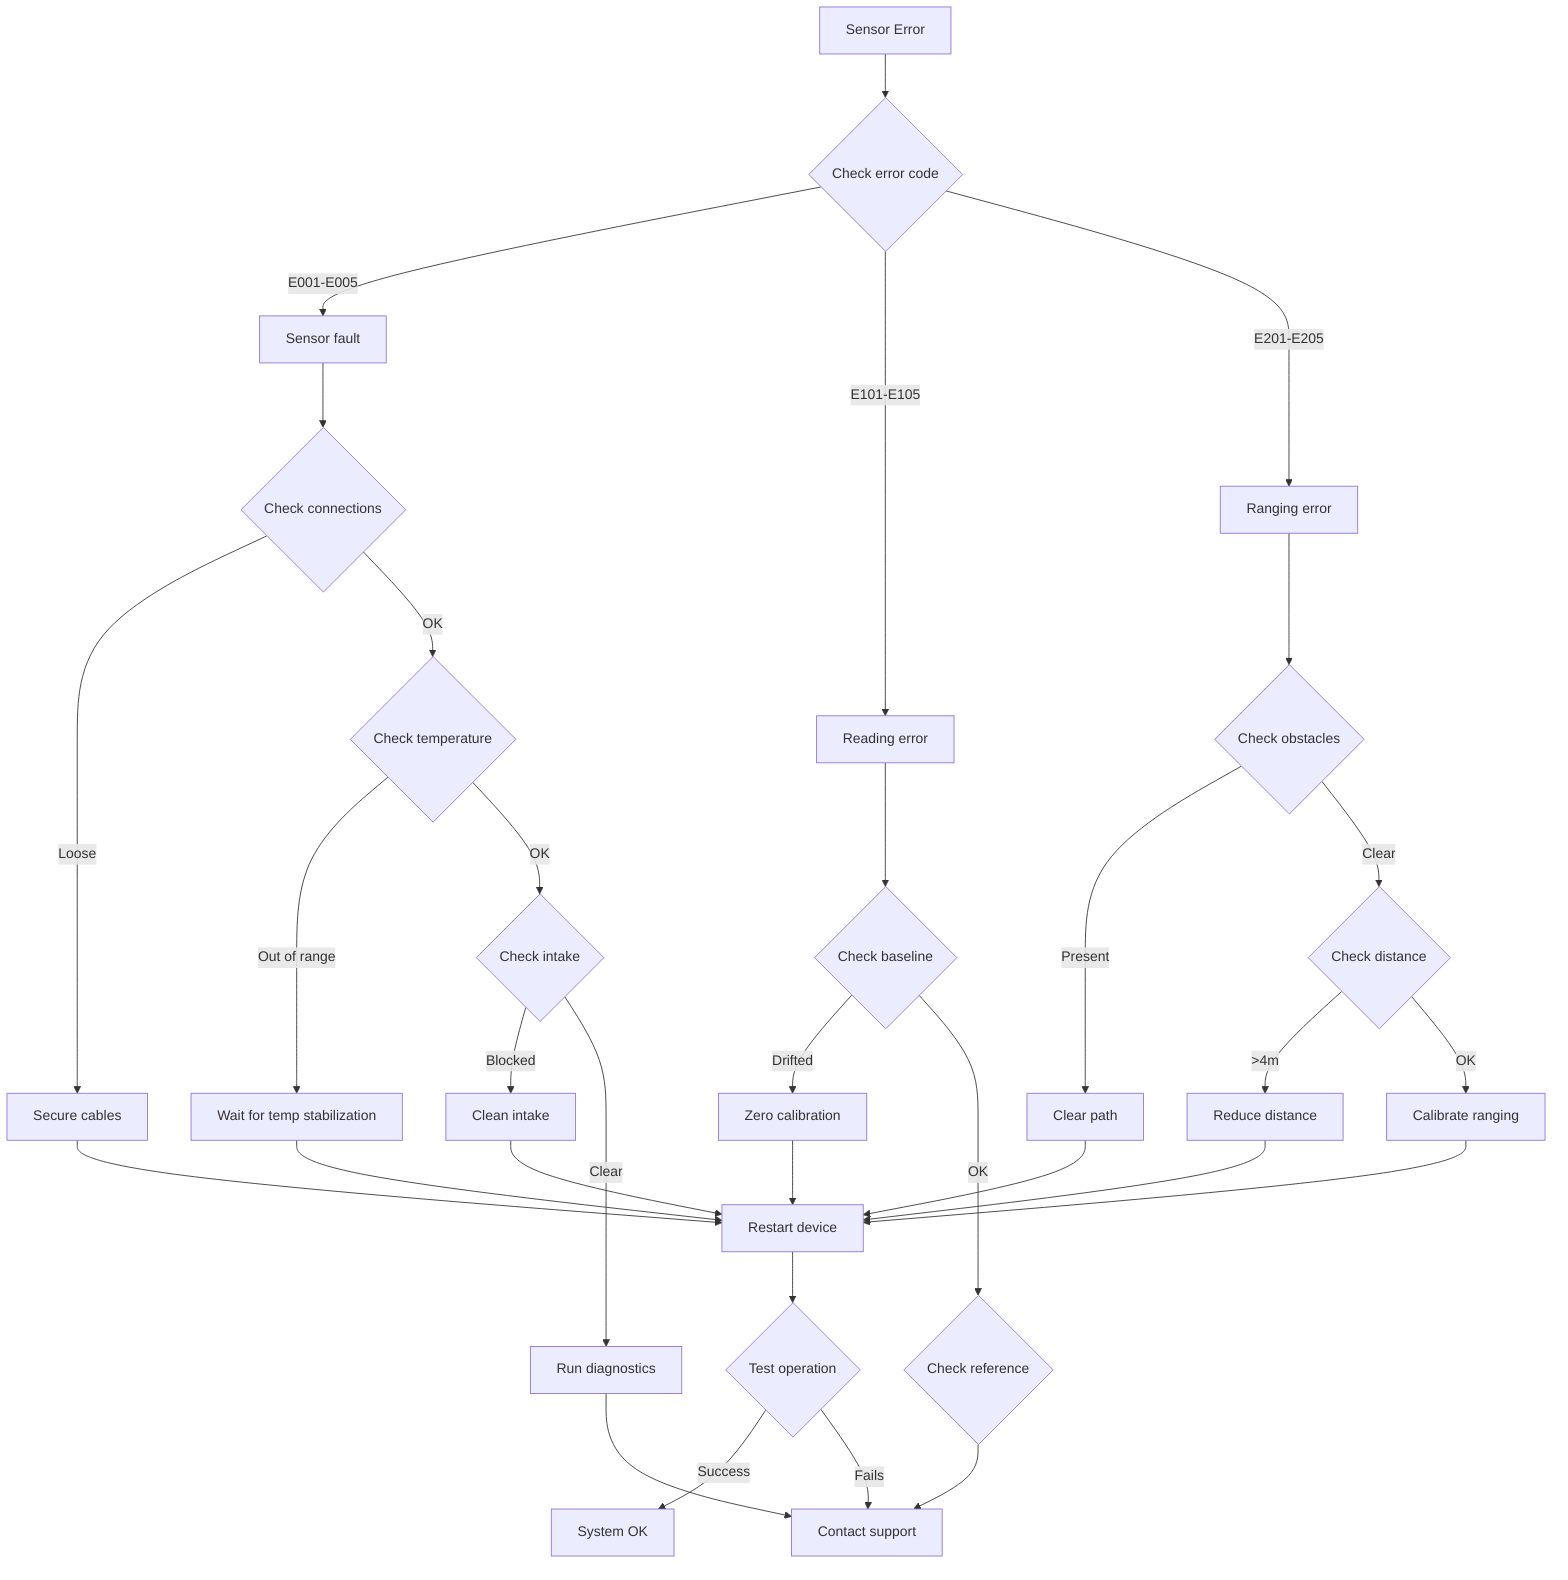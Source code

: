 flowchart TD
    A[Sensor Error] --> B{Check error code}
    B -->|E001-E005| C[Sensor fault]
    B -->|E101-E105| D[Reading error]
    B -->|E201-E205| E[Ranging error]
    
    C --> F{Check connections}
    F -->|Loose| G[Secure cables]
    F -->|OK| H{Check temperature}
    G --> X[Restart device]
    
    H -->|Out of range| I[Wait for temp stabilization]
    H -->|OK| J{Check intake}
    
    J -->|Blocked| K[Clean intake]
    J -->|Clear| L[Run diagnostics]
    
    D --> M{Check baseline}
    M -->|Drifted| N[Zero calibration]
    M -->|OK| O{Check reference}
    
    E --> P{Check obstacles}
    P -->|Present| Q[Clear path]
    P -->|Clear| R{Check distance}
    
    R -->|>4m| S[Reduce distance]
    R -->|OK| T[Calibrate ranging]
    
    I --> X
    K --> X
    N --> X
    Q --> X
    S --> X
    T --> X
    
    X --> Y{Test operation}
    Y -->|Success| Z[System OK]
    Y -->|Fails| W[Contact support]
    
    L --> W
    O --> W